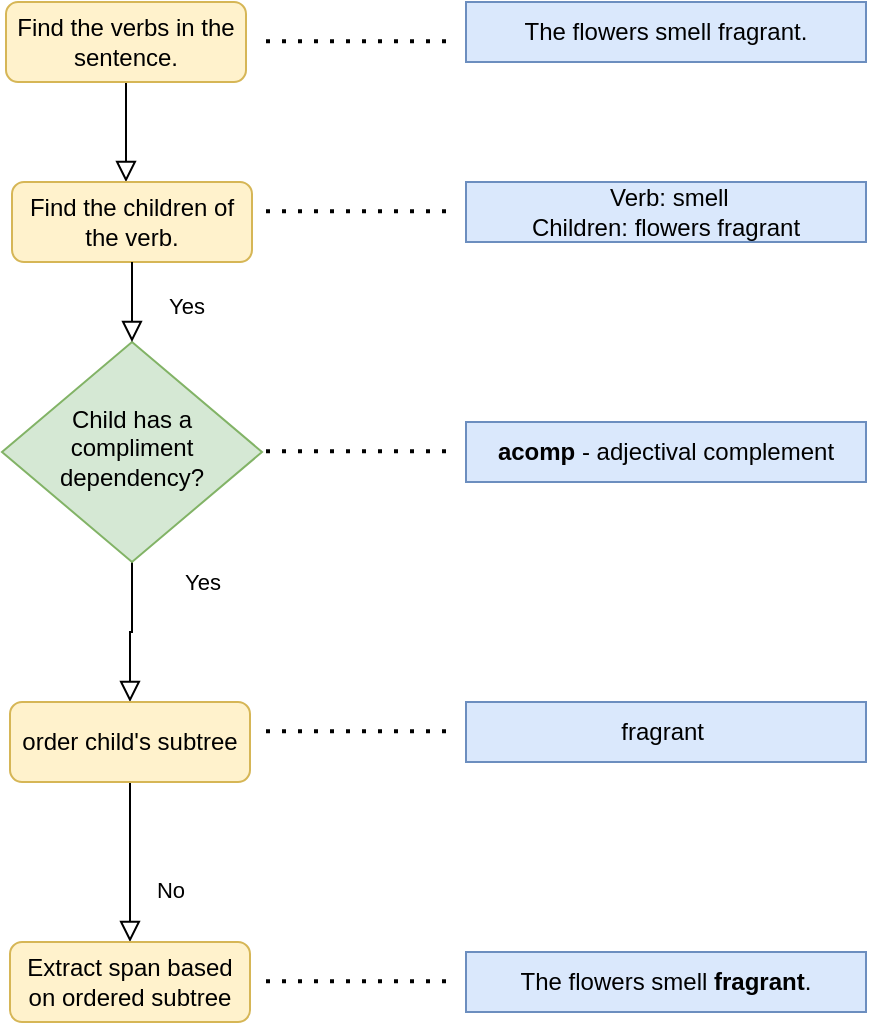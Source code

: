 <mxfile version="15.3.5" type="device"><diagram id="C5RBs43oDa-KdzZeNtuy" name="Page-1"><mxGraphModel dx="517" dy="460" grid="1" gridSize="10" guides="1" tooltips="1" connect="1" arrows="1" fold="1" page="1" pageScale="1" pageWidth="827" pageHeight="1169" math="0" shadow="0"><root><mxCell id="WIyWlLk6GJQsqaUBKTNV-0"/><mxCell id="WIyWlLk6GJQsqaUBKTNV-1" parent="WIyWlLk6GJQsqaUBKTNV-0"/><mxCell id="WIyWlLk6GJQsqaUBKTNV-2" value="" style="rounded=0;html=1;jettySize=auto;orthogonalLoop=1;fontSize=11;endArrow=block;endFill=0;endSize=8;strokeWidth=1;shadow=0;labelBackgroundColor=none;edgeStyle=orthogonalEdgeStyle;" parent="WIyWlLk6GJQsqaUBKTNV-1" source="WIyWlLk6GJQsqaUBKTNV-3" edge="1"><mxGeometry relative="1" as="geometry"><mxPoint x="220" y="170" as="targetPoint"/><Array as="points"><mxPoint x="220" y="170"/><mxPoint x="220" y="170"/></Array></mxGeometry></mxCell><mxCell id="WIyWlLk6GJQsqaUBKTNV-3" value="Find the verbs in the sentence." style="rounded=1;whiteSpace=wrap;html=1;fontSize=12;glass=0;strokeWidth=1;shadow=0;fillColor=#fff2cc;strokeColor=#d6b656;" parent="WIyWlLk6GJQsqaUBKTNV-1" vertex="1"><mxGeometry x="160" y="80" width="120" height="40" as="geometry"/></mxCell><mxCell id="WIyWlLk6GJQsqaUBKTNV-4" value="Yes" style="rounded=0;html=1;jettySize=auto;orthogonalLoop=1;fontSize=11;endArrow=block;endFill=0;endSize=8;strokeWidth=1;shadow=0;labelBackgroundColor=none;edgeStyle=orthogonalEdgeStyle;entryX=0.5;entryY=0;entryDx=0;entryDy=0;" parent="WIyWlLk6GJQsqaUBKTNV-1" source="WIyWlLk6GJQsqaUBKTNV-6" target="NQyPDif88PAdsqWNWiN4-2" edge="1"><mxGeometry x="-0.733" y="35" relative="1" as="geometry"><mxPoint as="offset"/><mxPoint x="220" y="430" as="targetPoint"/></mxGeometry></mxCell><mxCell id="WIyWlLk6GJQsqaUBKTNV-6" value="Child has a compliment dependency?" style="rhombus;whiteSpace=wrap;html=1;shadow=0;fontFamily=Helvetica;fontSize=12;align=center;strokeWidth=1;spacing=6;spacingTop=-4;fillColor=#d5e8d4;strokeColor=#82b366;" parent="WIyWlLk6GJQsqaUBKTNV-1" vertex="1"><mxGeometry x="158" y="250" width="130" height="110" as="geometry"/></mxCell><mxCell id="WIyWlLk6GJQsqaUBKTNV-8" value="No" style="rounded=0;html=1;jettySize=auto;orthogonalLoop=1;fontSize=11;endArrow=block;endFill=0;endSize=8;strokeWidth=1;shadow=0;labelBackgroundColor=none;edgeStyle=orthogonalEdgeStyle;exitX=0.5;exitY=1;exitDx=0;exitDy=0;" parent="WIyWlLk6GJQsqaUBKTNV-1" source="NQyPDif88PAdsqWNWiN4-2" target="WIyWlLk6GJQsqaUBKTNV-11" edge="1"><mxGeometry x="0.333" y="20" relative="1" as="geometry"><mxPoint as="offset"/><mxPoint x="220" y="510" as="sourcePoint"/></mxGeometry></mxCell><mxCell id="WIyWlLk6GJQsqaUBKTNV-11" value="Extract span based on ordered subtree" style="rounded=1;whiteSpace=wrap;html=1;fontSize=12;glass=0;strokeWidth=1;shadow=0;fillColor=#fff2cc;strokeColor=#d6b656;" parent="WIyWlLk6GJQsqaUBKTNV-1" vertex="1"><mxGeometry x="162" y="550" width="120" height="40" as="geometry"/></mxCell><mxCell id="NQyPDif88PAdsqWNWiN4-0" value="Find the children of the verb." style="rounded=1;whiteSpace=wrap;html=1;fontSize=12;glass=0;strokeWidth=1;shadow=0;fillColor=#fff2cc;strokeColor=#d6b656;" vertex="1" parent="WIyWlLk6GJQsqaUBKTNV-1"><mxGeometry x="163" y="170" width="120" height="40" as="geometry"/></mxCell><mxCell id="NQyPDif88PAdsqWNWiN4-2" value="order child's subtree" style="rounded=1;whiteSpace=wrap;html=1;fontSize=12;glass=0;strokeWidth=1;shadow=0;fillColor=#fff2cc;strokeColor=#d6b656;" vertex="1" parent="WIyWlLk6GJQsqaUBKTNV-1"><mxGeometry x="162" y="430" width="120" height="40" as="geometry"/></mxCell><mxCell id="NQyPDif88PAdsqWNWiN4-3" value="The flowers smell fragrant." style="rounded=0;whiteSpace=wrap;html=1;hachureGap=4;pointerEvents=0;fillColor=#dae8fc;strokeColor=#6c8ebf;" vertex="1" parent="WIyWlLk6GJQsqaUBKTNV-1"><mxGeometry x="390" y="80" width="200" height="30" as="geometry"/></mxCell><mxCell id="NQyPDif88PAdsqWNWiN4-4" value="&amp;nbsp;Verb: smell&lt;br&gt;Children:&amp;nbsp;flowers fragrant" style="rounded=0;whiteSpace=wrap;html=1;hachureGap=4;pointerEvents=0;fillColor=#dae8fc;strokeColor=#6c8ebf;" vertex="1" parent="WIyWlLk6GJQsqaUBKTNV-1"><mxGeometry x="390" y="170" width="200" height="30" as="geometry"/></mxCell><mxCell id="NQyPDif88PAdsqWNWiN4-5" value="fragrant&amp;nbsp;" style="rounded=0;whiteSpace=wrap;html=1;hachureGap=4;pointerEvents=0;fillColor=#dae8fc;strokeColor=#6c8ebf;" vertex="1" parent="WIyWlLk6GJQsqaUBKTNV-1"><mxGeometry x="390" y="430" width="200" height="30" as="geometry"/></mxCell><mxCell id="NQyPDif88PAdsqWNWiN4-6" value="The flowers smell &lt;b&gt;fragrant&lt;/b&gt;." style="rounded=0;whiteSpace=wrap;html=1;hachureGap=4;pointerEvents=0;fillColor=#dae8fc;strokeColor=#6c8ebf;" vertex="1" parent="WIyWlLk6GJQsqaUBKTNV-1"><mxGeometry x="390" y="555" width="200" height="30" as="geometry"/></mxCell><mxCell id="NQyPDif88PAdsqWNWiN4-7" value="&lt;b&gt;acomp&lt;/b&gt;&amp;nbsp;- adjectival complement" style="rounded=0;whiteSpace=wrap;html=1;hachureGap=4;pointerEvents=0;fillColor=#dae8fc;strokeColor=#6c8ebf;" vertex="1" parent="WIyWlLk6GJQsqaUBKTNV-1"><mxGeometry x="390" y="290" width="200" height="30" as="geometry"/></mxCell><mxCell id="NQyPDif88PAdsqWNWiN4-8" value="" style="endArrow=none;dashed=1;html=1;dashPattern=1 3;strokeWidth=2;startSize=14;endSize=14;sourcePerimeterSpacing=8;targetPerimeterSpacing=8;" edge="1" parent="WIyWlLk6GJQsqaUBKTNV-1"><mxGeometry width="50" height="50" relative="1" as="geometry"><mxPoint x="290" y="99.58" as="sourcePoint"/><mxPoint x="380" y="99.58" as="targetPoint"/></mxGeometry></mxCell><mxCell id="NQyPDif88PAdsqWNWiN4-9" value="" style="endArrow=none;dashed=1;html=1;dashPattern=1 3;strokeWidth=2;startSize=14;endSize=14;sourcePerimeterSpacing=8;targetPerimeterSpacing=8;" edge="1" parent="WIyWlLk6GJQsqaUBKTNV-1"><mxGeometry width="50" height="50" relative="1" as="geometry"><mxPoint x="290" y="184.58" as="sourcePoint"/><mxPoint x="380" y="184.58" as="targetPoint"/></mxGeometry></mxCell><mxCell id="NQyPDif88PAdsqWNWiN4-10" value="" style="endArrow=none;dashed=1;html=1;dashPattern=1 3;strokeWidth=2;startSize=14;endSize=14;sourcePerimeterSpacing=8;targetPerimeterSpacing=8;" edge="1" parent="WIyWlLk6GJQsqaUBKTNV-1"><mxGeometry width="50" height="50" relative="1" as="geometry"><mxPoint x="290" y="304.58" as="sourcePoint"/><mxPoint x="380" y="304.58" as="targetPoint"/></mxGeometry></mxCell><mxCell id="NQyPDif88PAdsqWNWiN4-11" value="" style="endArrow=none;dashed=1;html=1;dashPattern=1 3;strokeWidth=2;startSize=14;endSize=14;sourcePerimeterSpacing=8;targetPerimeterSpacing=8;" edge="1" parent="WIyWlLk6GJQsqaUBKTNV-1"><mxGeometry width="50" height="50" relative="1" as="geometry"><mxPoint x="290" y="444.58" as="sourcePoint"/><mxPoint x="380" y="444.58" as="targetPoint"/></mxGeometry></mxCell><mxCell id="NQyPDif88PAdsqWNWiN4-12" value="" style="endArrow=none;dashed=1;html=1;dashPattern=1 3;strokeWidth=2;startSize=14;endSize=14;sourcePerimeterSpacing=8;targetPerimeterSpacing=8;" edge="1" parent="WIyWlLk6GJQsqaUBKTNV-1"><mxGeometry width="50" height="50" relative="1" as="geometry"><mxPoint x="290" y="569.58" as="sourcePoint"/><mxPoint x="380" y="569.58" as="targetPoint"/></mxGeometry></mxCell><mxCell id="NQyPDif88PAdsqWNWiN4-14" value="Yes" style="rounded=0;html=1;jettySize=auto;orthogonalLoop=1;fontSize=11;endArrow=block;endFill=0;endSize=8;strokeWidth=1;shadow=0;labelBackgroundColor=none;edgeStyle=orthogonalEdgeStyle;exitX=0.5;exitY=1;exitDx=0;exitDy=0;" edge="1" parent="WIyWlLk6GJQsqaUBKTNV-1" source="NQyPDif88PAdsqWNWiN4-0" target="WIyWlLk6GJQsqaUBKTNV-6"><mxGeometry x="0.07" y="27" relative="1" as="geometry"><mxPoint as="offset"/><mxPoint x="233.0" y="370" as="sourcePoint"/><mxPoint x="230" y="440" as="targetPoint"/></mxGeometry></mxCell></root></mxGraphModel></diagram></mxfile>